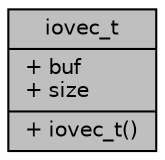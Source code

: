 digraph "iovec_t"
{
  edge [fontname="Helvetica",fontsize="10",labelfontname="Helvetica",labelfontsize="10"];
  node [fontname="Helvetica",fontsize="10",shape=record];
  Node1 [label="{iovec_t\n|+ buf\l+ size\l|+ iovec_t()\l}",height=0.2,width=0.4,color="black", fillcolor="grey75", style="filled", fontcolor="black"];
}
